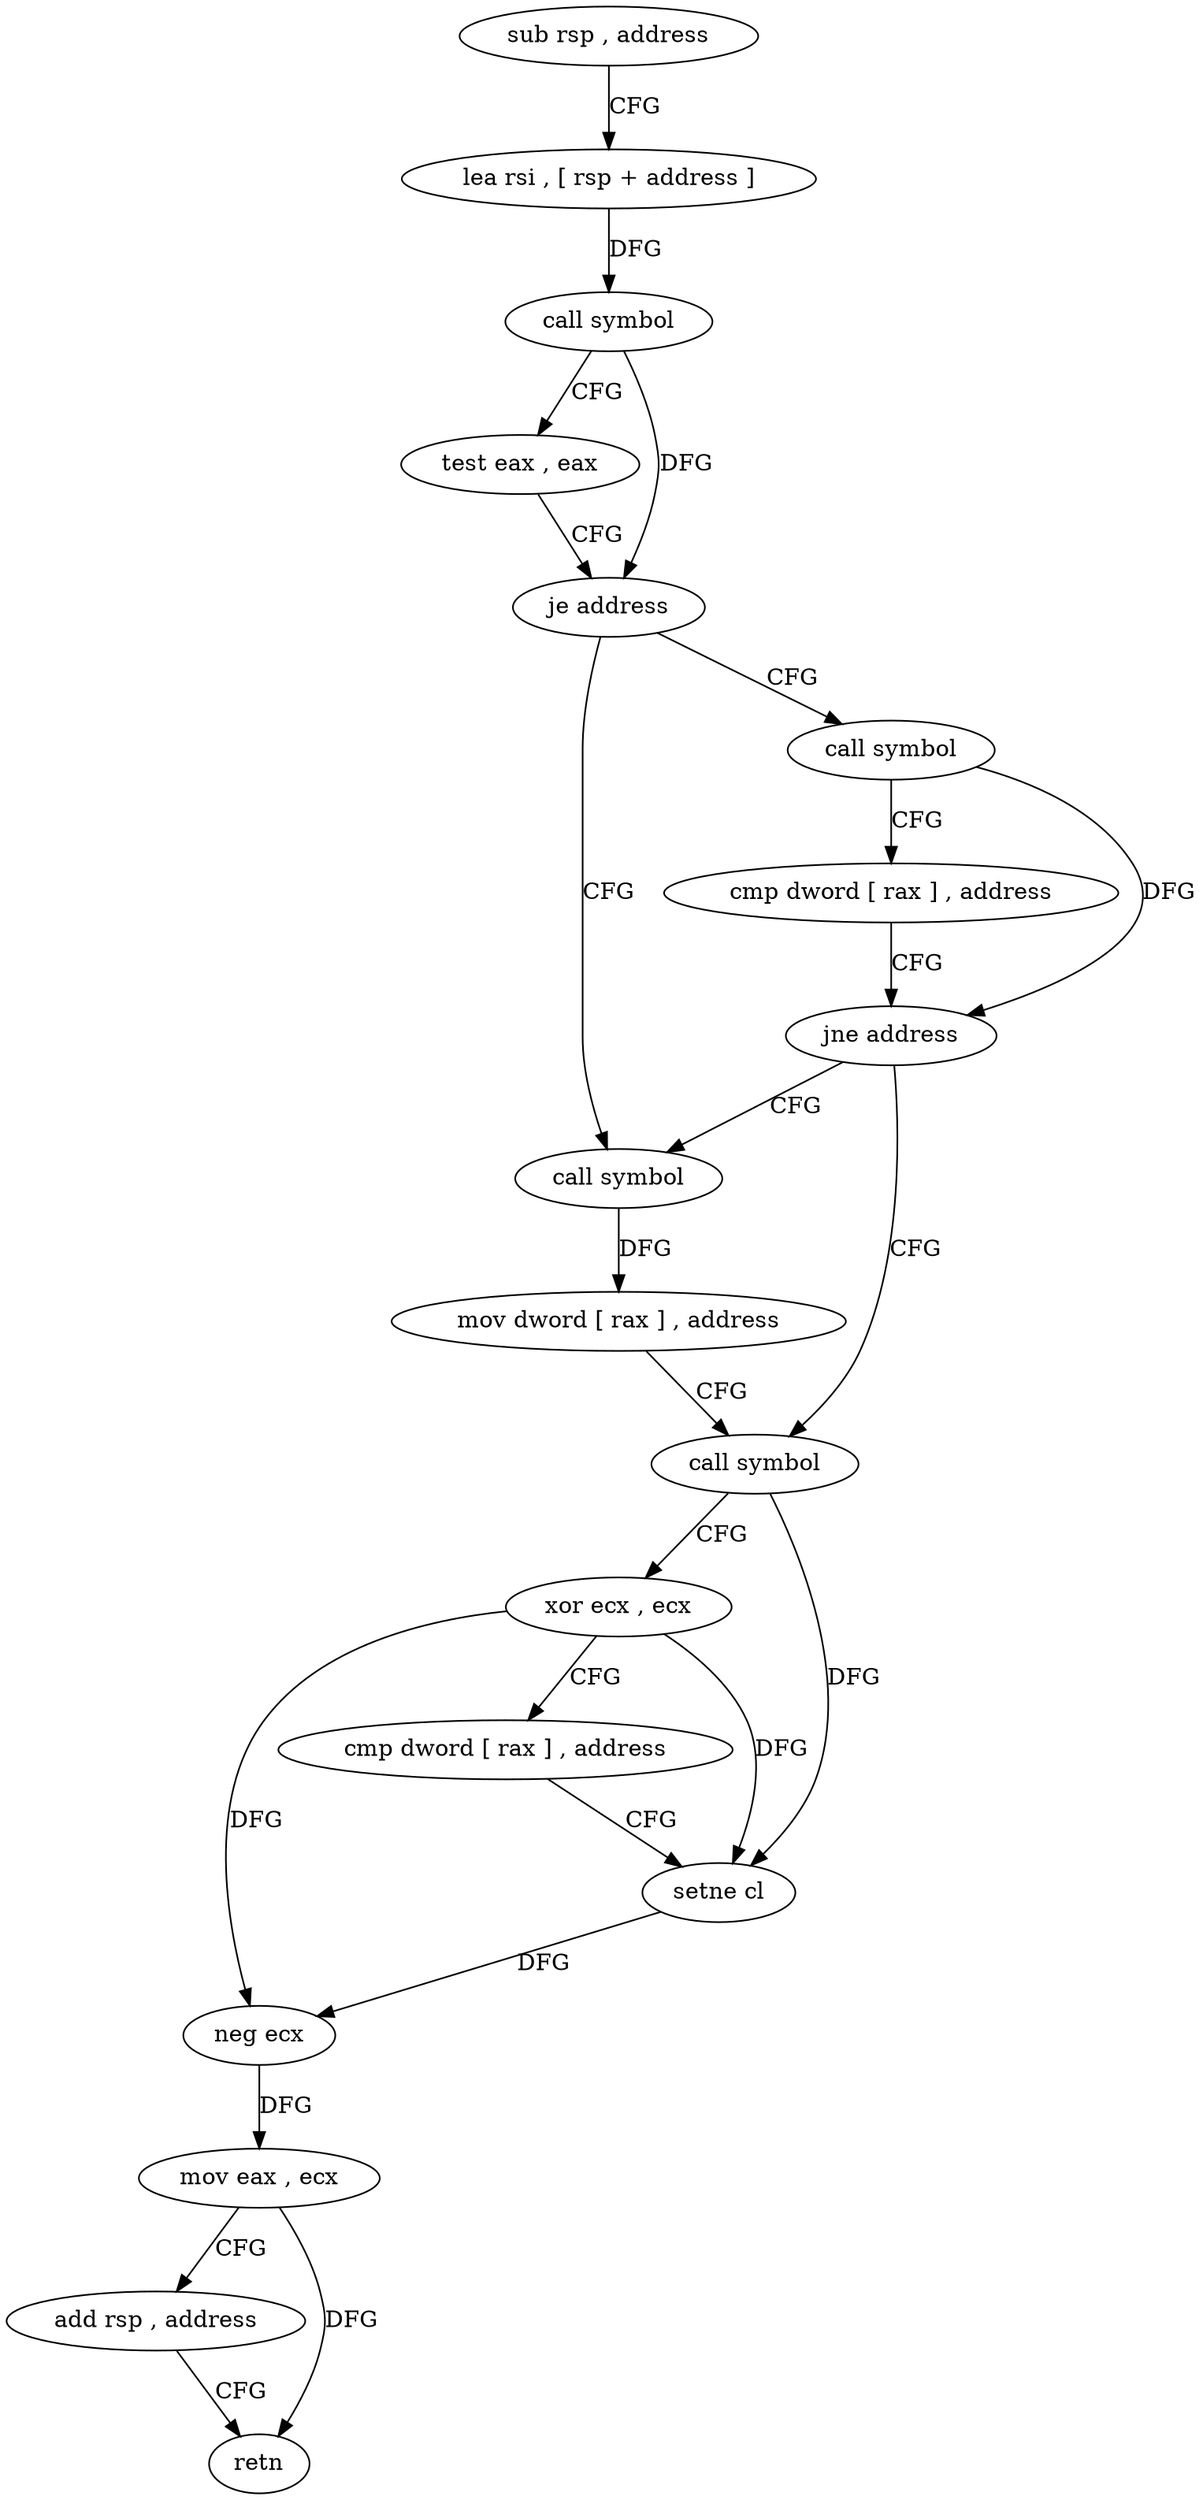 digraph "func" {
"4254864" [label = "sub rsp , address" ]
"4254871" [label = "lea rsi , [ rsp + address ]" ]
"4254876" [label = "call symbol" ]
"4254881" [label = "test eax , eax" ]
"4254883" [label = "je address" ]
"4254895" [label = "call symbol" ]
"4254885" [label = "call symbol" ]
"4254900" [label = "mov dword [ rax ] , address" ]
"4254906" [label = "call symbol" ]
"4254890" [label = "cmp dword [ rax ] , address" ]
"4254893" [label = "jne address" ]
"4254911" [label = "xor ecx , ecx" ]
"4254913" [label = "cmp dword [ rax ] , address" ]
"4254916" [label = "setne cl" ]
"4254919" [label = "neg ecx" ]
"4254921" [label = "mov eax , ecx" ]
"4254923" [label = "add rsp , address" ]
"4254930" [label = "retn" ]
"4254864" -> "4254871" [ label = "CFG" ]
"4254871" -> "4254876" [ label = "DFG" ]
"4254876" -> "4254881" [ label = "CFG" ]
"4254876" -> "4254883" [ label = "DFG" ]
"4254881" -> "4254883" [ label = "CFG" ]
"4254883" -> "4254895" [ label = "CFG" ]
"4254883" -> "4254885" [ label = "CFG" ]
"4254895" -> "4254900" [ label = "DFG" ]
"4254885" -> "4254890" [ label = "CFG" ]
"4254885" -> "4254893" [ label = "DFG" ]
"4254900" -> "4254906" [ label = "CFG" ]
"4254906" -> "4254911" [ label = "CFG" ]
"4254906" -> "4254916" [ label = "DFG" ]
"4254890" -> "4254893" [ label = "CFG" ]
"4254893" -> "4254906" [ label = "CFG" ]
"4254893" -> "4254895" [ label = "CFG" ]
"4254911" -> "4254913" [ label = "CFG" ]
"4254911" -> "4254916" [ label = "DFG" ]
"4254911" -> "4254919" [ label = "DFG" ]
"4254913" -> "4254916" [ label = "CFG" ]
"4254916" -> "4254919" [ label = "DFG" ]
"4254919" -> "4254921" [ label = "DFG" ]
"4254921" -> "4254923" [ label = "CFG" ]
"4254921" -> "4254930" [ label = "DFG" ]
"4254923" -> "4254930" [ label = "CFG" ]
}
